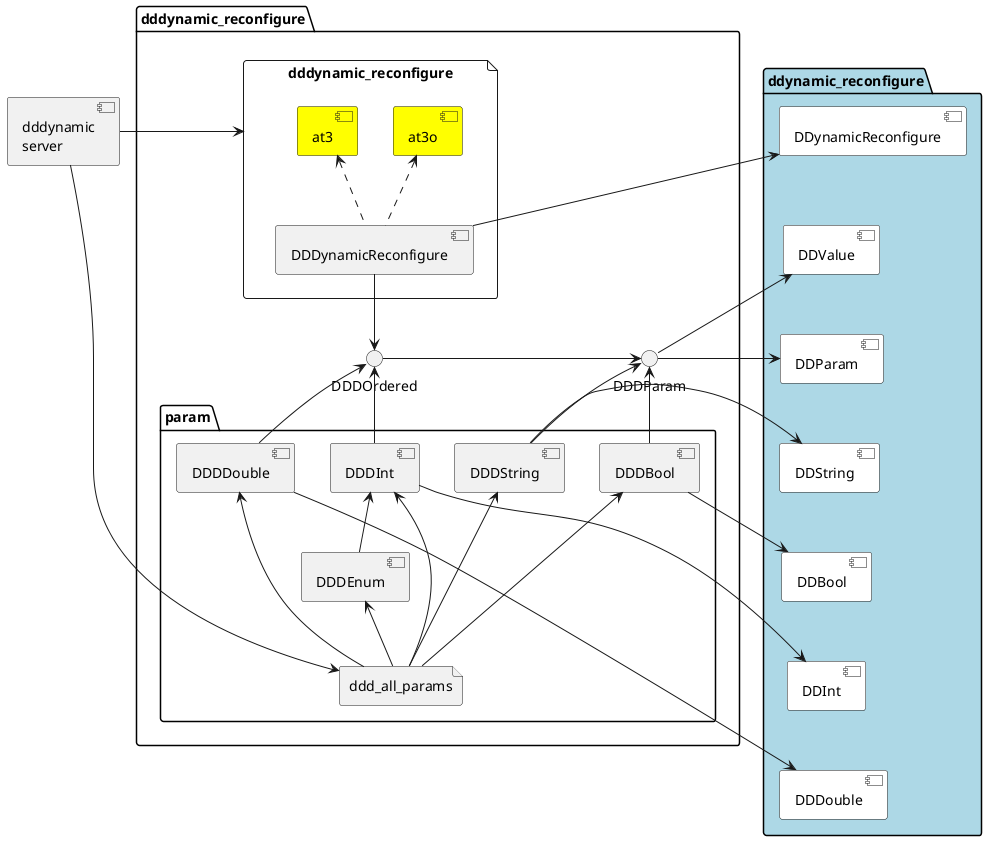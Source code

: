 @startuml
package ddynamic_reconfigure as 2d #lightblue {
    component DDynamicReconfigure #white
    component DDValue #white
    component DDParam #white
    component DDInt #white
    component DDDouble #white
    component DDBool #white
    component DDString #white

    DDynamicReconfigure -[hidden]-> DDValue
    DDValue -[hidden]-> DDParam
    DDParam -[hidden]-> DDString
    DDString -[hidden]-> DDBool
    DDBool -[hidden]-> DDInt
    DDInt -[hidden]-> DDDouble
}
package dddynamic_reconfigure as 3d {
    file dddynamic_reconfigure as 3d_file {
        component at3 #Yellow
        component at3o #Yellow
        component DDDynamicReconfigure

        DDDynamicReconfigure .u.> at3
        DDDynamicReconfigure .u.> at3o
    }
    interface DDDParam
    interface DDDOrdered
    DDDOrdered -> DDDParam
    folder param {
        component DDDInt as int
        component DDDDouble as double
        component DDDBool as bool
        component DDDString as string
        component DDDEnum as enum
        file ddd_all_params as all

        int -u-> DDDOrdered
        double -u-> DDDOrdered
        bool -u-> DDDParam
        string -u-> DDDParam
        enum -u-> int
        all -u-> int
        all -u--> double
        all -u--> bool
        all -u--> string
        all -u-> enum
        
        int -> DDInt
        double -> DDDouble
        bool -> DDBool
        string -> DDString
    }
    DDDynamicReconfigure --> DDDOrdered
    DDDynamicReconfigure -u-> DDynamicReconfigure
    DDDParam -> DDValue
    DDDParam -> DDParam
}
component "dddynamic\nserver" as server
server -> all
server -> 3d_file
@enduml